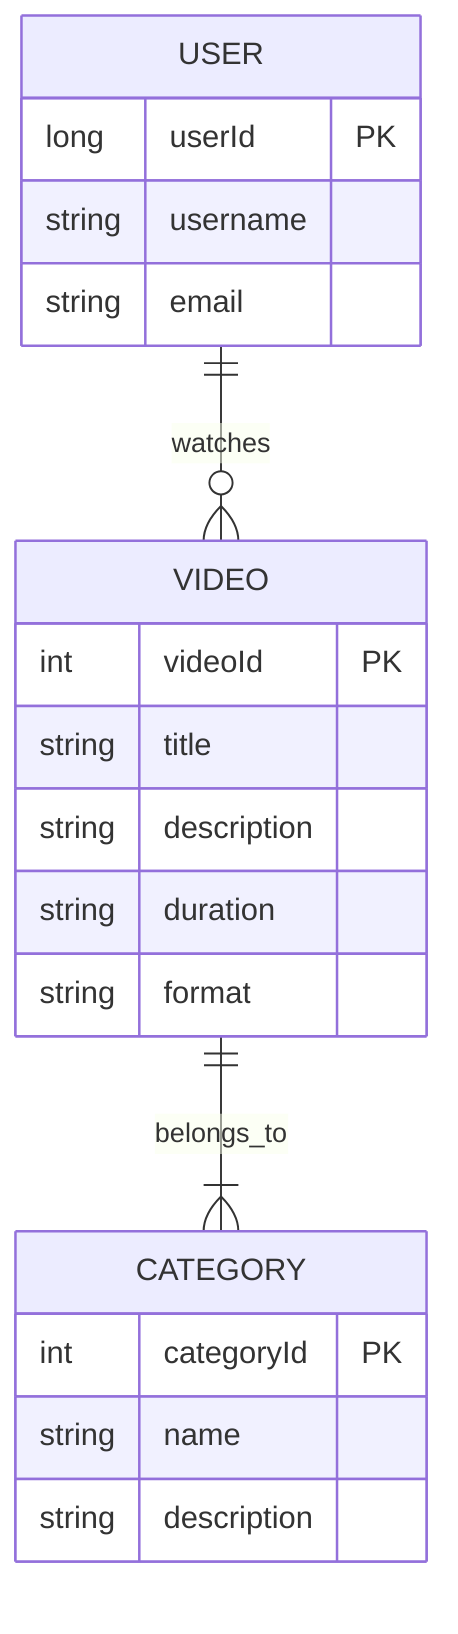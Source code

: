 erDiagram
    USER ||--o{ VIDEO : watches		%%{ USER[watchHistory],VIDEO[viewers] }%%
    USER {					%%{ icon[people],title[Video Streaming Platform],description[A platform for users to watch and stream videos],menu[Home, Explore, My Library, Settings, Help] }%%
        long userId	PK                      %%{ htmllabel[User ID],required[true] }%%
        string username				%%{ display[true],required[true],tooltip[Username of the user] }%%
        string email				%%{ required[true],tooltip[Email address of the user] }%%
    }
    VIDEO ||--|{ CATEGORY : belongs_to		%%{ VIDEO[category],CATEGORY[videos] }%%
    VIDEO {					%%{ icon[video-camera],title[Video],description[Individual videos available for streaming] }%%
        int videoId PK				%%{ tooltip[Unique identifier for the video] }%%
        string title				%%{ display[true],required[true],tooltip[Title of the video] }%%
        string description			%%{ tooltip[Description of the video] }%%
        string duration				%%{ tooltip[Duration of the video] }%%
        string format				%%{ tooltip[Format of the video] }%%
    }
    CATEGORY {					%%{ icon[folder-open],title[Category],description[Categories to organize videos] }%%		
        int categoryId PK					
        string name				%%{ display[true],required[true],tooltip[Name of the category] }%%
        string description			%%{ tooltip[Description of the category] }%%
    }
%%{ icon[pin-map],title[abc],home-page-description[xyz],about-us-page-description[xyz],menu[home, services, about us, contact us] }%%